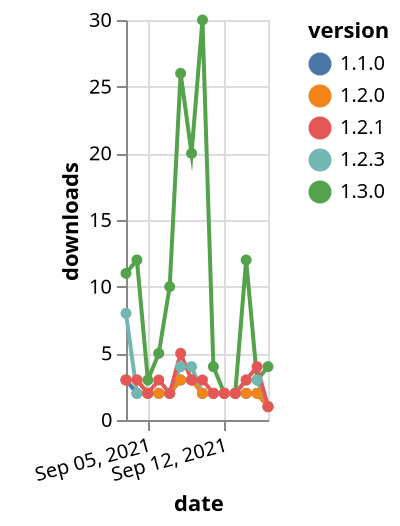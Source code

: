 {"$schema": "https://vega.github.io/schema/vega-lite/v5.json", "description": "A simple bar chart with embedded data.", "data": {"values": [{"date": "2021-09-03", "total": 198, "delta": 3, "version": "1.1.0"}, {"date": "2021-09-04", "total": 200, "delta": 2, "version": "1.1.0"}, {"date": "2021-09-05", "total": 202, "delta": 2, "version": "1.1.0"}, {"date": "2021-09-06", "total": 204, "delta": 2, "version": "1.1.0"}, {"date": "2021-09-07", "total": 206, "delta": 2, "version": "1.1.0"}, {"date": "2021-09-08", "total": 209, "delta": 3, "version": "1.1.0"}, {"date": "2021-09-09", "total": 212, "delta": 3, "version": "1.1.0"}, {"date": "2021-09-10", "total": 214, "delta": 2, "version": "1.1.0"}, {"date": "2021-09-11", "total": 216, "delta": 2, "version": "1.1.0"}, {"date": "2021-09-12", "total": 218, "delta": 2, "version": "1.1.0"}, {"date": "2021-09-13", "total": 220, "delta": 2, "version": "1.1.0"}, {"date": "2021-09-14", "total": 222, "delta": 2, "version": "1.1.0"}, {"date": "2021-09-15", "total": 224, "delta": 2, "version": "1.1.0"}, {"date": "2021-09-16", "total": 225, "delta": 1, "version": "1.1.0"}, {"date": "2021-09-03", "total": 61, "delta": 11, "version": "1.3.0"}, {"date": "2021-09-04", "total": 73, "delta": 12, "version": "1.3.0"}, {"date": "2021-09-05", "total": 76, "delta": 3, "version": "1.3.0"}, {"date": "2021-09-06", "total": 81, "delta": 5, "version": "1.3.0"}, {"date": "2021-09-07", "total": 91, "delta": 10, "version": "1.3.0"}, {"date": "2021-09-08", "total": 117, "delta": 26, "version": "1.3.0"}, {"date": "2021-09-09", "total": 137, "delta": 20, "version": "1.3.0"}, {"date": "2021-09-10", "total": 167, "delta": 30, "version": "1.3.0"}, {"date": "2021-09-11", "total": 171, "delta": 4, "version": "1.3.0"}, {"date": "2021-09-12", "total": 173, "delta": 2, "version": "1.3.0"}, {"date": "2021-09-13", "total": 175, "delta": 2, "version": "1.3.0"}, {"date": "2021-09-14", "total": 187, "delta": 12, "version": "1.3.0"}, {"date": "2021-09-15", "total": 190, "delta": 3, "version": "1.3.0"}, {"date": "2021-09-16", "total": 194, "delta": 4, "version": "1.3.0"}, {"date": "2021-09-03", "total": 190, "delta": 8, "version": "1.2.3"}, {"date": "2021-09-04", "total": 192, "delta": 2, "version": "1.2.3"}, {"date": "2021-09-05", "total": 194, "delta": 2, "version": "1.2.3"}, {"date": "2021-09-06", "total": 196, "delta": 2, "version": "1.2.3"}, {"date": "2021-09-07", "total": 198, "delta": 2, "version": "1.2.3"}, {"date": "2021-09-08", "total": 202, "delta": 4, "version": "1.2.3"}, {"date": "2021-09-09", "total": 206, "delta": 4, "version": "1.2.3"}, {"date": "2021-09-10", "total": 208, "delta": 2, "version": "1.2.3"}, {"date": "2021-09-11", "total": 210, "delta": 2, "version": "1.2.3"}, {"date": "2021-09-12", "total": 212, "delta": 2, "version": "1.2.3"}, {"date": "2021-09-13", "total": 214, "delta": 2, "version": "1.2.3"}, {"date": "2021-09-14", "total": 217, "delta": 3, "version": "1.2.3"}, {"date": "2021-09-15", "total": 220, "delta": 3, "version": "1.2.3"}, {"date": "2021-09-16", "total": 221, "delta": 1, "version": "1.2.3"}, {"date": "2021-09-03", "total": 244, "delta": 3, "version": "1.2.0"}, {"date": "2021-09-04", "total": 247, "delta": 3, "version": "1.2.0"}, {"date": "2021-09-05", "total": 249, "delta": 2, "version": "1.2.0"}, {"date": "2021-09-06", "total": 251, "delta": 2, "version": "1.2.0"}, {"date": "2021-09-07", "total": 253, "delta": 2, "version": "1.2.0"}, {"date": "2021-09-08", "total": 256, "delta": 3, "version": "1.2.0"}, {"date": "2021-09-09", "total": 259, "delta": 3, "version": "1.2.0"}, {"date": "2021-09-10", "total": 261, "delta": 2, "version": "1.2.0"}, {"date": "2021-09-11", "total": 263, "delta": 2, "version": "1.2.0"}, {"date": "2021-09-12", "total": 265, "delta": 2, "version": "1.2.0"}, {"date": "2021-09-13", "total": 267, "delta": 2, "version": "1.2.0"}, {"date": "2021-09-14", "total": 269, "delta": 2, "version": "1.2.0"}, {"date": "2021-09-15", "total": 271, "delta": 2, "version": "1.2.0"}, {"date": "2021-09-16", "total": 272, "delta": 1, "version": "1.2.0"}, {"date": "2021-09-03", "total": 95, "delta": 3, "version": "1.2.1"}, {"date": "2021-09-04", "total": 98, "delta": 3, "version": "1.2.1"}, {"date": "2021-09-05", "total": 100, "delta": 2, "version": "1.2.1"}, {"date": "2021-09-06", "total": 103, "delta": 3, "version": "1.2.1"}, {"date": "2021-09-07", "total": 105, "delta": 2, "version": "1.2.1"}, {"date": "2021-09-08", "total": 110, "delta": 5, "version": "1.2.1"}, {"date": "2021-09-09", "total": 113, "delta": 3, "version": "1.2.1"}, {"date": "2021-09-10", "total": 116, "delta": 3, "version": "1.2.1"}, {"date": "2021-09-11", "total": 118, "delta": 2, "version": "1.2.1"}, {"date": "2021-09-12", "total": 120, "delta": 2, "version": "1.2.1"}, {"date": "2021-09-13", "total": 122, "delta": 2, "version": "1.2.1"}, {"date": "2021-09-14", "total": 125, "delta": 3, "version": "1.2.1"}, {"date": "2021-09-15", "total": 129, "delta": 4, "version": "1.2.1"}, {"date": "2021-09-16", "total": 130, "delta": 1, "version": "1.2.1"}]}, "width": "container", "mark": {"type": "line", "point": {"filled": true}}, "encoding": {"x": {"field": "date", "type": "temporal", "timeUnit": "yearmonthdate", "title": "date", "axis": {"labelAngle": -15}}, "y": {"field": "delta", "type": "quantitative", "title": "downloads"}, "color": {"field": "version", "type": "nominal"}, "tooltip": {"field": "delta"}}}
